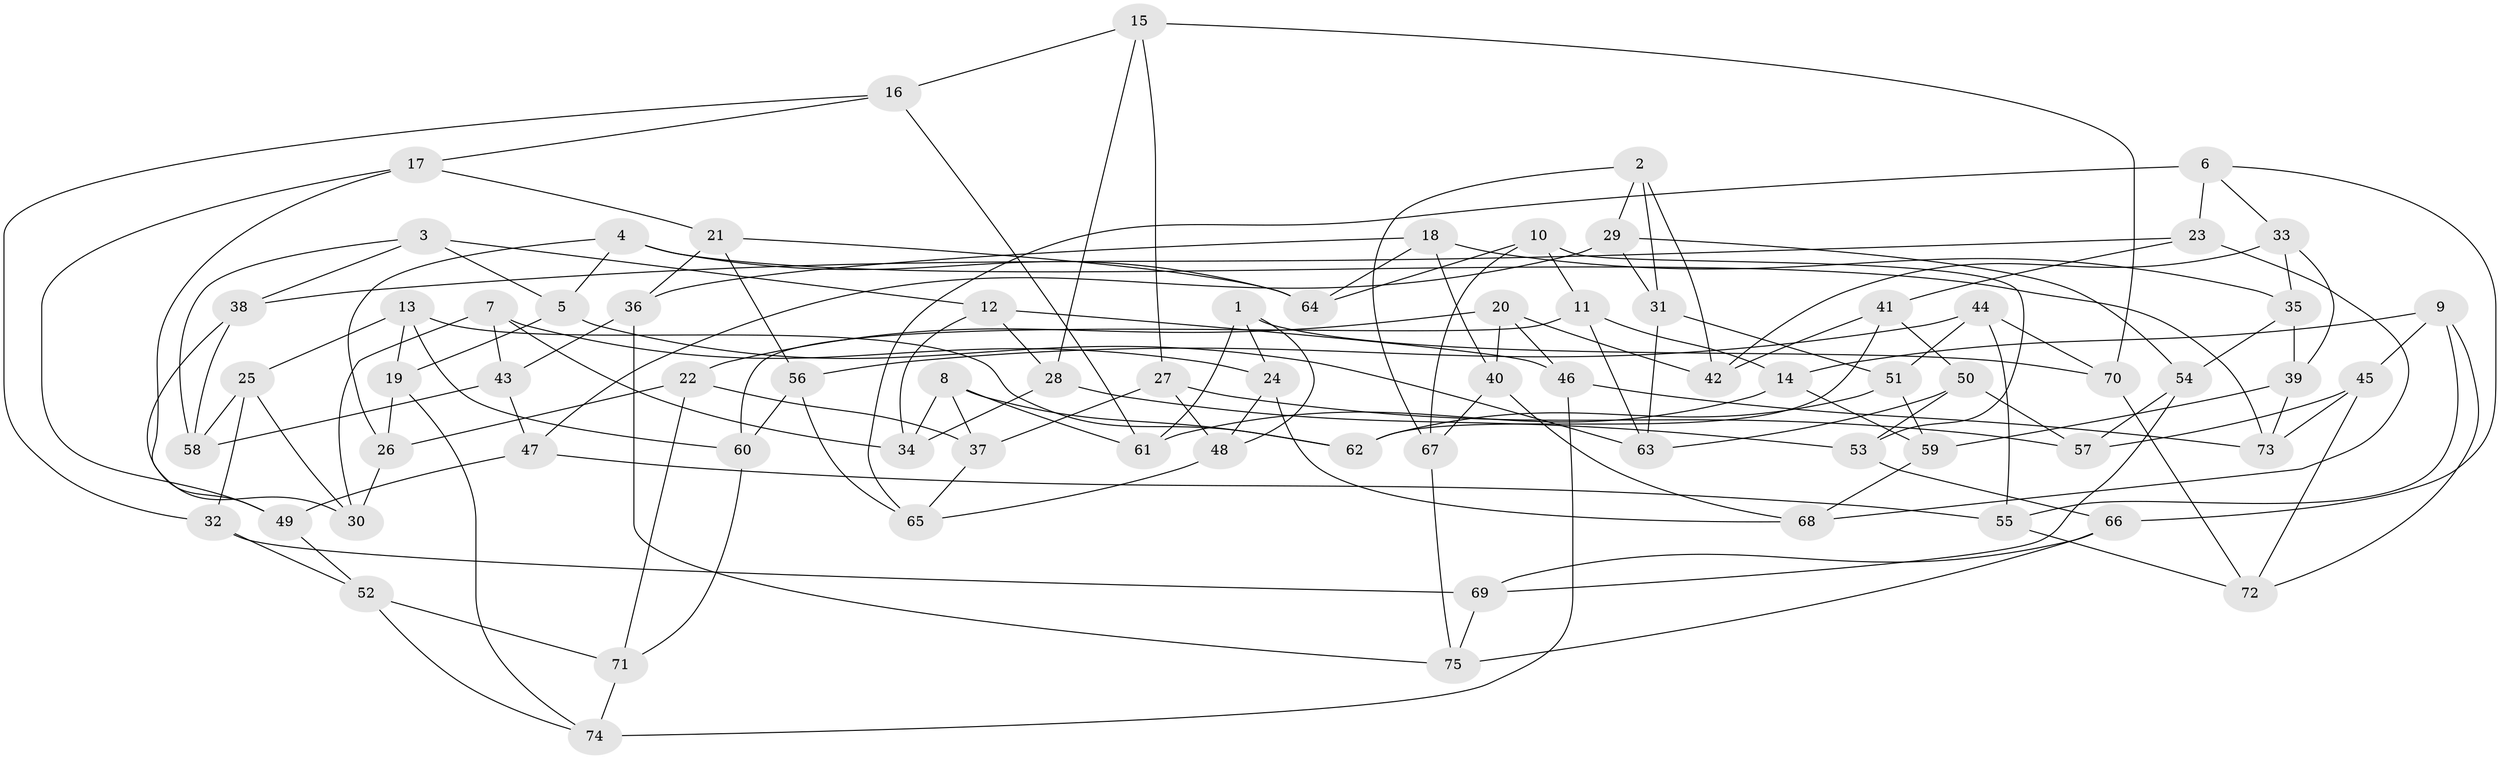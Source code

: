 // coarse degree distribution, {5: 0.2894736842105263, 4: 0.15789473684210525, 6: 0.4473684210526316, 8: 0.02631578947368421, 7: 0.02631578947368421, 3: 0.05263157894736842}
// Generated by graph-tools (version 1.1) at 2025/38/03/04/25 23:38:07]
// undirected, 75 vertices, 150 edges
graph export_dot {
  node [color=gray90,style=filled];
  1;
  2;
  3;
  4;
  5;
  6;
  7;
  8;
  9;
  10;
  11;
  12;
  13;
  14;
  15;
  16;
  17;
  18;
  19;
  20;
  21;
  22;
  23;
  24;
  25;
  26;
  27;
  28;
  29;
  30;
  31;
  32;
  33;
  34;
  35;
  36;
  37;
  38;
  39;
  40;
  41;
  42;
  43;
  44;
  45;
  46;
  47;
  48;
  49;
  50;
  51;
  52;
  53;
  54;
  55;
  56;
  57;
  58;
  59;
  60;
  61;
  62;
  63;
  64;
  65;
  66;
  67;
  68;
  69;
  70;
  71;
  72;
  73;
  74;
  75;
  1 -- 70;
  1 -- 48;
  1 -- 24;
  1 -- 61;
  2 -- 29;
  2 -- 42;
  2 -- 67;
  2 -- 31;
  3 -- 5;
  3 -- 58;
  3 -- 12;
  3 -- 38;
  4 -- 26;
  4 -- 5;
  4 -- 73;
  4 -- 64;
  5 -- 19;
  5 -- 63;
  6 -- 33;
  6 -- 23;
  6 -- 65;
  6 -- 66;
  7 -- 43;
  7 -- 24;
  7 -- 30;
  7 -- 34;
  8 -- 61;
  8 -- 34;
  8 -- 37;
  8 -- 62;
  9 -- 55;
  9 -- 14;
  9 -- 45;
  9 -- 72;
  10 -- 11;
  10 -- 53;
  10 -- 64;
  10 -- 67;
  11 -- 63;
  11 -- 60;
  11 -- 14;
  12 -- 46;
  12 -- 28;
  12 -- 34;
  13 -- 19;
  13 -- 62;
  13 -- 25;
  13 -- 60;
  14 -- 61;
  14 -- 59;
  15 -- 70;
  15 -- 28;
  15 -- 16;
  15 -- 27;
  16 -- 61;
  16 -- 17;
  16 -- 32;
  17 -- 49;
  17 -- 21;
  17 -- 30;
  18 -- 35;
  18 -- 40;
  18 -- 36;
  18 -- 64;
  19 -- 74;
  19 -- 26;
  20 -- 42;
  20 -- 40;
  20 -- 22;
  20 -- 46;
  21 -- 36;
  21 -- 64;
  21 -- 56;
  22 -- 37;
  22 -- 71;
  22 -- 26;
  23 -- 41;
  23 -- 68;
  23 -- 38;
  24 -- 68;
  24 -- 48;
  25 -- 30;
  25 -- 58;
  25 -- 32;
  26 -- 30;
  27 -- 37;
  27 -- 48;
  27 -- 57;
  28 -- 53;
  28 -- 34;
  29 -- 47;
  29 -- 54;
  29 -- 31;
  31 -- 51;
  31 -- 63;
  32 -- 69;
  32 -- 52;
  33 -- 39;
  33 -- 35;
  33 -- 42;
  35 -- 39;
  35 -- 54;
  36 -- 43;
  36 -- 75;
  37 -- 65;
  38 -- 49;
  38 -- 58;
  39 -- 59;
  39 -- 73;
  40 -- 68;
  40 -- 67;
  41 -- 42;
  41 -- 62;
  41 -- 50;
  43 -- 58;
  43 -- 47;
  44 -- 55;
  44 -- 56;
  44 -- 70;
  44 -- 51;
  45 -- 57;
  45 -- 72;
  45 -- 73;
  46 -- 73;
  46 -- 74;
  47 -- 49;
  47 -- 55;
  48 -- 65;
  49 -- 52;
  50 -- 63;
  50 -- 53;
  50 -- 57;
  51 -- 62;
  51 -- 59;
  52 -- 71;
  52 -- 74;
  53 -- 66;
  54 -- 57;
  54 -- 69;
  55 -- 72;
  56 -- 65;
  56 -- 60;
  59 -- 68;
  60 -- 71;
  66 -- 75;
  66 -- 69;
  67 -- 75;
  69 -- 75;
  70 -- 72;
  71 -- 74;
}
